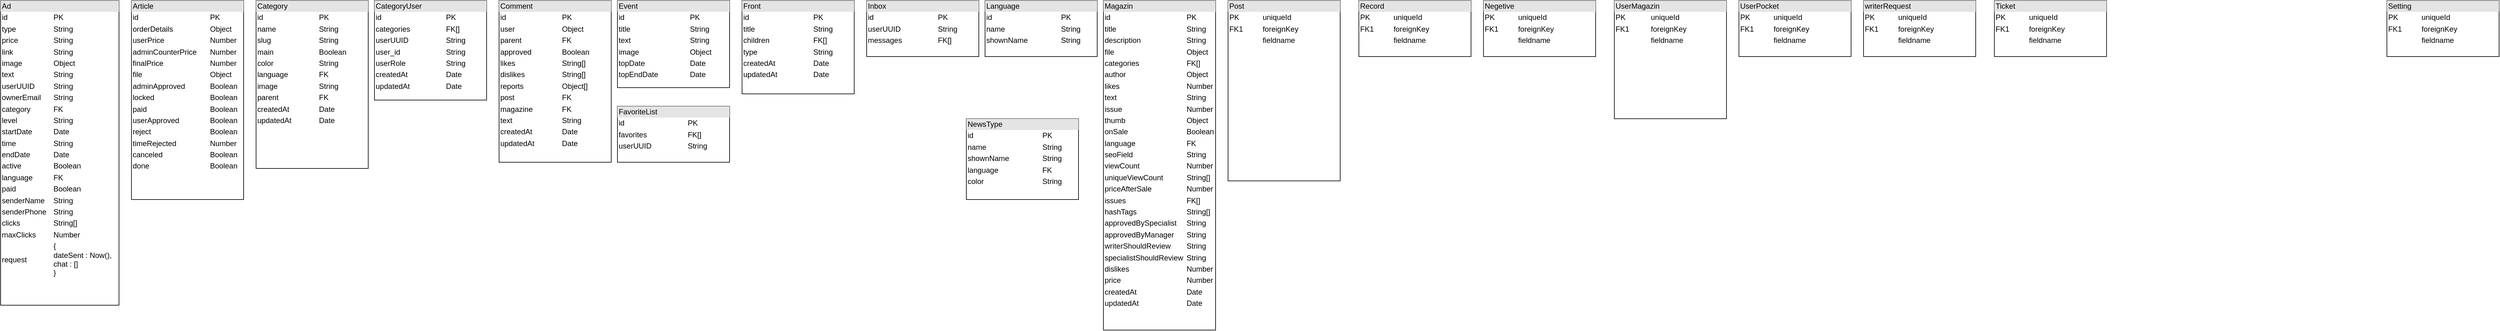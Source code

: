 <mxfile version="20.2.4" type="github">
  <diagram name="Page-1" id="2ca16b54-16f6-2749-3443-fa8db7711227">
    <mxGraphModel dx="512" dy="572" grid="1" gridSize="10" guides="1" tooltips="1" connect="1" arrows="1" fold="1" page="1" pageScale="1" pageWidth="1100" pageHeight="850" background="none" math="0" shadow="0">
      <root>
        <mxCell id="0" />
        <mxCell id="1" parent="0" />
        <mxCell id="4CwWQmx-gUoEC6w-X295-22" value="&lt;div style=&quot;box-sizing:border-box;width:100%;background:#e4e4e4;padding:2px;&quot;&gt;Ad&lt;/div&gt;&lt;table style=&quot;width:100%;font-size:1em;&quot; cellpadding=&quot;2&quot; cellspacing=&quot;0&quot;&gt;&lt;tbody&gt;&lt;tr&gt;&lt;td&gt;id&lt;/td&gt;&lt;td&gt;PK&lt;/td&gt;&lt;/tr&gt;&lt;tr&gt;&lt;td&gt;type&lt;br&gt;&lt;/td&gt;&lt;td&gt;String&lt;br&gt;&lt;/td&gt;&lt;/tr&gt;&lt;tr&gt;&lt;td&gt;price&lt;/td&gt;&lt;td&gt;String&lt;/td&gt;&lt;/tr&gt;&lt;tr&gt;&lt;td&gt;link&lt;/td&gt;&lt;td&gt;String&lt;/td&gt;&lt;/tr&gt;&lt;tr&gt;&lt;td&gt;image&lt;/td&gt;&lt;td&gt;Object&lt;/td&gt;&lt;/tr&gt;&lt;tr&gt;&lt;td&gt;text&lt;/td&gt;&lt;td&gt;String&lt;/td&gt;&lt;/tr&gt;&lt;tr&gt;&lt;td&gt;userUUID&lt;/td&gt;&lt;td&gt;String&lt;/td&gt;&lt;/tr&gt;&lt;tr&gt;&lt;td&gt;ownerEmail&lt;/td&gt;&lt;td&gt;String&lt;/td&gt;&lt;/tr&gt;&lt;tr&gt;&lt;td&gt;category&lt;/td&gt;&lt;td&gt;FK&lt;/td&gt;&lt;/tr&gt;&lt;tr&gt;&lt;td&gt;level&lt;/td&gt;&lt;td&gt;String&lt;/td&gt;&lt;/tr&gt;&lt;tr&gt;&lt;td&gt;startDate&lt;/td&gt;&lt;td&gt;Date&lt;/td&gt;&lt;/tr&gt;&lt;tr&gt;&lt;td&gt;time&lt;/td&gt;&lt;td&gt;String&lt;/td&gt;&lt;/tr&gt;&lt;tr&gt;&lt;td&gt;endDate&lt;/td&gt;&lt;td&gt;Date&lt;/td&gt;&lt;/tr&gt;&lt;tr&gt;&lt;td&gt;active&lt;/td&gt;&lt;td&gt;Boolean&lt;/td&gt;&lt;/tr&gt;&lt;tr&gt;&lt;td&gt;language&lt;/td&gt;&lt;td&gt;FK&lt;/td&gt;&lt;/tr&gt;&lt;tr&gt;&lt;td&gt;paid&lt;/td&gt;&lt;td&gt;Boolean&lt;/td&gt;&lt;/tr&gt;&lt;tr&gt;&lt;td&gt;senderName&lt;/td&gt;&lt;td&gt;String&lt;/td&gt;&lt;/tr&gt;&lt;tr&gt;&lt;td&gt;senderPhone&lt;/td&gt;&lt;td&gt;String&lt;/td&gt;&lt;/tr&gt;&lt;tr&gt;&lt;td&gt;clicks&lt;/td&gt;&lt;td&gt;String[]&lt;/td&gt;&lt;/tr&gt;&lt;tr&gt;&lt;td&gt;maxClicks&lt;/td&gt;&lt;td&gt;Number&lt;/td&gt;&lt;/tr&gt;&lt;tr&gt;&lt;td&gt;request&lt;/td&gt;&lt;td&gt;{&lt;br&gt;dateSent : Now(),&lt;br&gt;chat : []&lt;br&gt;}&lt;/td&gt;&lt;/tr&gt;&lt;tr&gt;&lt;td&gt;&lt;br&gt;&lt;/td&gt;&lt;td&gt;&lt;br&gt;&lt;/td&gt;&lt;/tr&gt;&lt;/tbody&gt;&lt;/table&gt;" style="verticalAlign=top;align=left;overflow=fill;html=1;strokeWidth=1;" parent="1" vertex="1">
          <mxGeometry x="10" y="110" width="190" height="490" as="geometry" />
        </mxCell>
        <mxCell id="4CwWQmx-gUoEC6w-X295-3" value="&lt;div style=&quot;box-sizing:border-box;width:100%;background:#e4e4e4;padding:2px;&quot;&gt;Article&lt;/div&gt;&lt;table style=&quot;width:100%;font-size:1em;&quot; cellpadding=&quot;2&quot; cellspacing=&quot;0&quot;&gt;&lt;tbody&gt;&lt;tr&gt;&lt;td&gt;id&lt;/td&gt;&lt;td&gt;PK&lt;/td&gt;&lt;/tr&gt;&lt;tr&gt;&lt;td&gt;orderDetails&lt;/td&gt;&lt;td&gt;Object&lt;/td&gt;&lt;/tr&gt;&lt;tr&gt;&lt;td&gt;userPrice&lt;/td&gt;&lt;td&gt;Number&lt;/td&gt;&lt;/tr&gt;&lt;tr&gt;&lt;td&gt;adminCounterPrice&lt;/td&gt;&lt;td&gt;Number&lt;/td&gt;&lt;/tr&gt;&lt;tr&gt;&lt;td&gt;finalPrice&lt;/td&gt;&lt;td&gt;Number&lt;/td&gt;&lt;/tr&gt;&lt;tr&gt;&lt;td&gt;file&lt;/td&gt;&lt;td&gt;Object&lt;/td&gt;&lt;/tr&gt;&lt;tr&gt;&lt;td&gt;adminApproved&lt;/td&gt;&lt;td&gt;Boolean&lt;/td&gt;&lt;/tr&gt;&lt;tr&gt;&lt;td&gt;locked&lt;/td&gt;&lt;td&gt;Boolean&lt;/td&gt;&lt;/tr&gt;&lt;tr&gt;&lt;td&gt;paid&lt;/td&gt;&lt;td&gt;Boolean&lt;/td&gt;&lt;/tr&gt;&lt;tr&gt;&lt;td&gt;userApproved&lt;/td&gt;&lt;td&gt;Boolean&lt;/td&gt;&lt;/tr&gt;&lt;tr&gt;&lt;td&gt;reject&lt;/td&gt;&lt;td&gt;Boolean&lt;/td&gt;&lt;/tr&gt;&lt;tr&gt;&lt;td&gt;timeRejected&lt;/td&gt;&lt;td&gt;Number&lt;/td&gt;&lt;/tr&gt;&lt;tr&gt;&lt;td&gt;canceled&lt;/td&gt;&lt;td&gt;Boolean&lt;/td&gt;&lt;/tr&gt;&lt;tr&gt;&lt;td&gt;done&lt;/td&gt;&lt;td&gt;Boolean&lt;/td&gt;&lt;/tr&gt;&lt;/tbody&gt;&lt;/table&gt;" style="verticalAlign=top;align=left;overflow=fill;html=1;" parent="1" vertex="1">
          <mxGeometry x="220" y="110" width="180" height="320" as="geometry" />
        </mxCell>
        <mxCell id="4CwWQmx-gUoEC6w-X295-4" value="&lt;div style=&quot;box-sizing:border-box;width:100%;background:#e4e4e4;padding:2px;&quot;&gt;Category&lt;/div&gt;&lt;table style=&quot;width:100%;font-size:1em;&quot; cellpadding=&quot;2&quot; cellspacing=&quot;0&quot;&gt;&lt;tbody&gt;&lt;tr&gt;&lt;td&gt;id&lt;/td&gt;&lt;td&gt;PK&lt;/td&gt;&lt;/tr&gt;&lt;tr&gt;&lt;td&gt;name&lt;/td&gt;&lt;td&gt;String&lt;/td&gt;&lt;/tr&gt;&lt;tr&gt;&lt;td&gt;slug&lt;/td&gt;&lt;td&gt;String&lt;/td&gt;&lt;/tr&gt;&lt;tr&gt;&lt;td&gt;main&lt;/td&gt;&lt;td&gt;Boolean&lt;/td&gt;&lt;/tr&gt;&lt;tr&gt;&lt;td&gt;color&lt;/td&gt;&lt;td&gt;String&lt;/td&gt;&lt;/tr&gt;&lt;tr&gt;&lt;td&gt;language&lt;/td&gt;&lt;td&gt;FK&lt;/td&gt;&lt;/tr&gt;&lt;tr&gt;&lt;td&gt;image&lt;/td&gt;&lt;td&gt;String&lt;/td&gt;&lt;/tr&gt;&lt;tr&gt;&lt;td&gt;parent&lt;/td&gt;&lt;td&gt;FK&lt;/td&gt;&lt;/tr&gt;&lt;tr&gt;&lt;td&gt;createdAt&lt;/td&gt;&lt;td&gt;Date&lt;/td&gt;&lt;/tr&gt;&lt;tr&gt;&lt;td&gt;updatedAt&lt;/td&gt;&lt;td&gt;Date&lt;/td&gt;&lt;/tr&gt;&lt;/tbody&gt;&lt;/table&gt;" style="verticalAlign=top;align=left;overflow=fill;html=1;" parent="1" vertex="1">
          <mxGeometry x="420" y="110" width="180" height="270" as="geometry" />
        </mxCell>
        <mxCell id="4CwWQmx-gUoEC6w-X295-7" value="&lt;div style=&quot;box-sizing:border-box;width:100%;background:#e4e4e4;padding:2px;&quot;&gt;FavoriteList&lt;/div&gt;&lt;table style=&quot;width:100%;font-size:1em;&quot; cellpadding=&quot;2&quot; cellspacing=&quot;0&quot;&gt;&lt;tbody&gt;&lt;tr&gt;&lt;td&gt;id&lt;/td&gt;&lt;td&gt;PK&lt;/td&gt;&lt;/tr&gt;&lt;tr&gt;&lt;td&gt;favorites&lt;/td&gt;&lt;td&gt;FK[]&lt;br&gt;&lt;/td&gt;&lt;/tr&gt;&lt;tr&gt;&lt;td&gt;userUUID&lt;/td&gt;&lt;td&gt;String&lt;/td&gt;&lt;/tr&gt;&lt;/tbody&gt;&lt;/table&gt;" style="verticalAlign=top;align=left;overflow=fill;html=1;" parent="1" vertex="1">
          <mxGeometry x="1000" y="280" width="180" height="90" as="geometry" />
        </mxCell>
        <mxCell id="4CwWQmx-gUoEC6w-X295-10" value="&lt;div style=&quot;box-sizing:border-box;width:100%;background:#e4e4e4;padding:2px;&quot;&gt;Inbox&lt;/div&gt;&lt;table style=&quot;width:100%;font-size:1em;&quot; cellpadding=&quot;2&quot; cellspacing=&quot;0&quot;&gt;&lt;tbody&gt;&lt;tr&gt;&lt;td&gt;id&lt;/td&gt;&lt;td&gt;PK&lt;/td&gt;&lt;/tr&gt;&lt;tr&gt;&lt;td&gt;userUUID&lt;/td&gt;&lt;td&gt;String&lt;/td&gt;&lt;/tr&gt;&lt;tr&gt;&lt;td&gt;messages&lt;/td&gt;&lt;td&gt;FK[]&lt;/td&gt;&lt;/tr&gt;&lt;/tbody&gt;&lt;/table&gt;" style="verticalAlign=top;align=left;overflow=fill;html=1;" parent="1" vertex="1">
          <mxGeometry x="1400" y="110" width="180" height="90" as="geometry" />
        </mxCell>
        <mxCell id="4CwWQmx-gUoEC6w-X295-11" value="&lt;div style=&quot;box-sizing:border-box;width:100%;background:#e4e4e4;padding:2px;&quot;&gt;Magazin&lt;/div&gt;&lt;table style=&quot;width:100%;font-size:1em;&quot; cellpadding=&quot;2&quot; cellspacing=&quot;0&quot;&gt;&lt;tbody&gt;&lt;tr&gt;&lt;td&gt;id&lt;/td&gt;&lt;td&gt;PK&lt;/td&gt;&lt;/tr&gt;&lt;tr&gt;&lt;td&gt;title&lt;/td&gt;&lt;td&gt;String&lt;/td&gt;&lt;/tr&gt;&lt;tr&gt;&lt;td&gt;description&lt;/td&gt;&lt;td&gt;String&lt;/td&gt;&lt;/tr&gt;&lt;tr&gt;&lt;td&gt;file&lt;/td&gt;&lt;td&gt;Object&lt;/td&gt;&lt;/tr&gt;&lt;tr&gt;&lt;td&gt;categories&lt;/td&gt;&lt;td&gt;FK[]&lt;/td&gt;&lt;/tr&gt;&lt;tr&gt;&lt;td&gt;author&lt;/td&gt;&lt;td&gt;Object&lt;/td&gt;&lt;/tr&gt;&lt;tr&gt;&lt;td&gt;likes&lt;/td&gt;&lt;td&gt;Number&lt;/td&gt;&lt;/tr&gt;&lt;tr&gt;&lt;td&gt;text&lt;/td&gt;&lt;td&gt;String&lt;/td&gt;&lt;/tr&gt;&lt;tr&gt;&lt;td&gt;issue&lt;/td&gt;&lt;td&gt;Number&lt;/td&gt;&lt;/tr&gt;&lt;tr&gt;&lt;td&gt;thumb&lt;/td&gt;&lt;td&gt;Object&lt;/td&gt;&lt;/tr&gt;&lt;tr&gt;&lt;td&gt;onSale&lt;/td&gt;&lt;td&gt;Boolean&lt;/td&gt;&lt;/tr&gt;&lt;tr&gt;&lt;td&gt;language&lt;/td&gt;&lt;td&gt;FK&lt;/td&gt;&lt;/tr&gt;&lt;tr&gt;&lt;td&gt;seoField&lt;/td&gt;&lt;td&gt;String&lt;/td&gt;&lt;/tr&gt;&lt;tr&gt;&lt;td&gt;viewCount&lt;/td&gt;&lt;td&gt;Number&lt;/td&gt;&lt;/tr&gt;&lt;tr&gt;&lt;td&gt;uniqueViewCount&lt;/td&gt;&lt;td&gt;String[]&lt;/td&gt;&lt;/tr&gt;&lt;tr&gt;&lt;td&gt;priceAfterSale&lt;/td&gt;&lt;td&gt;Number&lt;/td&gt;&lt;/tr&gt;&lt;tr&gt;&lt;td&gt;issues&lt;/td&gt;&lt;td&gt;FK[]&lt;/td&gt;&lt;/tr&gt;&lt;tr&gt;&lt;td&gt;hashTags&lt;/td&gt;&lt;td&gt;String[]&lt;/td&gt;&lt;/tr&gt;&lt;tr&gt;&lt;td&gt;approvedBySpecialist&lt;/td&gt;&lt;td&gt;String&lt;/td&gt;&lt;/tr&gt;&lt;tr&gt;&lt;td&gt;approvedByManager&lt;/td&gt;&lt;td&gt;String&lt;/td&gt;&lt;/tr&gt;&lt;tr&gt;&lt;td&gt;writerShouldReview&lt;/td&gt;&lt;td&gt;String&lt;/td&gt;&lt;/tr&gt;&lt;tr&gt;&lt;td&gt;specialistShouldReview&lt;/td&gt;&lt;td&gt;String&lt;/td&gt;&lt;/tr&gt;&lt;tr&gt;&lt;td&gt;dislikes&lt;/td&gt;&lt;td&gt;Number&lt;/td&gt;&lt;/tr&gt;&lt;tr&gt;&lt;td&gt;price&lt;/td&gt;&lt;td&gt;Number&lt;/td&gt;&lt;/tr&gt;&lt;tr&gt;&lt;td&gt;createdAt&lt;/td&gt;&lt;td&gt;Date&lt;/td&gt;&lt;/tr&gt;&lt;tr&gt;&lt;td&gt;updatedAt&lt;/td&gt;&lt;td&gt;Date&lt;/td&gt;&lt;/tr&gt;&lt;/tbody&gt;&lt;/table&gt;" style="verticalAlign=top;align=left;overflow=fill;html=1;" parent="1" vertex="1">
          <mxGeometry x="1780" y="110" width="180" height="530" as="geometry" />
        </mxCell>
        <mxCell id="4CwWQmx-gUoEC6w-X295-12" value="&lt;div style=&quot;box-sizing:border-box;width:100%;background:#e4e4e4;padding:2px;&quot;&gt;Language&lt;/div&gt;&lt;table style=&quot;width:100%;font-size:1em;&quot; cellpadding=&quot;2&quot; cellspacing=&quot;0&quot;&gt;&lt;tbody&gt;&lt;tr&gt;&lt;td&gt;id&lt;/td&gt;&lt;td&gt;PK&lt;/td&gt;&lt;/tr&gt;&lt;tr&gt;&lt;td&gt;name&lt;/td&gt;&lt;td&gt;String&lt;/td&gt;&lt;/tr&gt;&lt;tr&gt;&lt;td&gt;shownName&lt;/td&gt;&lt;td&gt;String&lt;/td&gt;&lt;/tr&gt;&lt;/tbody&gt;&lt;/table&gt;" style="verticalAlign=top;align=left;overflow=fill;html=1;" parent="1" vertex="1">
          <mxGeometry x="1590" y="110" width="180" height="90" as="geometry" />
        </mxCell>
        <mxCell id="4CwWQmx-gUoEC6w-X295-13" value="&lt;div style=&quot;box-sizing:border-box;width:100%;background:#e4e4e4;padding:2px;&quot;&gt;Record&lt;/div&gt;&lt;table style=&quot;width:100%;font-size:1em;&quot; cellpadding=&quot;2&quot; cellspacing=&quot;0&quot;&gt;&lt;tbody&gt;&lt;tr&gt;&lt;td&gt;PK&lt;/td&gt;&lt;td&gt;uniqueId&lt;/td&gt;&lt;/tr&gt;&lt;tr&gt;&lt;td&gt;FK1&lt;/td&gt;&lt;td&gt;foreignKey&lt;/td&gt;&lt;/tr&gt;&lt;tr&gt;&lt;td&gt;&lt;/td&gt;&lt;td&gt;fieldname&lt;/td&gt;&lt;/tr&gt;&lt;/tbody&gt;&lt;/table&gt;" style="verticalAlign=top;align=left;overflow=fill;html=1;" parent="1" vertex="1">
          <mxGeometry x="2190" y="110" width="180" height="90" as="geometry" />
        </mxCell>
        <mxCell id="4CwWQmx-gUoEC6w-X295-14" value="&lt;div style=&quot;box-sizing:border-box;width:100%;background:#e4e4e4;padding:2px;&quot;&gt;NewsType&lt;/div&gt;&lt;table style=&quot;width:100%;font-size:1em;&quot; cellpadding=&quot;2&quot; cellspacing=&quot;0&quot;&gt;&lt;tbody&gt;&lt;tr&gt;&lt;td&gt;id&lt;/td&gt;&lt;td&gt;PK&lt;/td&gt;&lt;/tr&gt;&lt;tr&gt;&lt;td&gt;name&lt;/td&gt;&lt;td&gt;String&lt;/td&gt;&lt;/tr&gt;&lt;tr&gt;&lt;td&gt;shownName&lt;/td&gt;&lt;td&gt;String&lt;br&gt;&lt;/td&gt;&lt;/tr&gt;&lt;tr&gt;&lt;td&gt;language&lt;/td&gt;&lt;td&gt;FK&lt;/td&gt;&lt;/tr&gt;&lt;tr&gt;&lt;td&gt;color&lt;/td&gt;&lt;td&gt;String&lt;/td&gt;&lt;/tr&gt;&lt;/tbody&gt;&lt;/table&gt;" style="verticalAlign=top;align=left;overflow=fill;html=1;" parent="1" vertex="1">
          <mxGeometry x="1560" y="300" width="180" height="130" as="geometry" />
        </mxCell>
        <mxCell id="4CwWQmx-gUoEC6w-X295-15" value="&lt;div style=&quot;box-sizing:border-box;width:100%;background:#e4e4e4;padding:2px;&quot;&gt;Negetive&lt;/div&gt;&lt;table style=&quot;width:100%;font-size:1em;&quot; cellpadding=&quot;2&quot; cellspacing=&quot;0&quot;&gt;&lt;tbody&gt;&lt;tr&gt;&lt;td&gt;PK&lt;/td&gt;&lt;td&gt;uniqueId&lt;/td&gt;&lt;/tr&gt;&lt;tr&gt;&lt;td&gt;FK1&lt;/td&gt;&lt;td&gt;foreignKey&lt;/td&gt;&lt;/tr&gt;&lt;tr&gt;&lt;td&gt;&lt;/td&gt;&lt;td&gt;fieldname&lt;/td&gt;&lt;/tr&gt;&lt;/tbody&gt;&lt;/table&gt;" style="verticalAlign=top;align=left;overflow=fill;html=1;" parent="1" vertex="1">
          <mxGeometry x="2390" y="110" width="180" height="90" as="geometry" />
        </mxCell>
        <mxCell id="4CwWQmx-gUoEC6w-X295-16" value="&lt;div style=&quot;box-sizing:border-box;width:100%;background:#e4e4e4;padding:2px;&quot;&gt;writerRequest&lt;/div&gt;&lt;table style=&quot;width:100%;font-size:1em;&quot; cellpadding=&quot;2&quot; cellspacing=&quot;0&quot;&gt;&lt;tbody&gt;&lt;tr&gt;&lt;td&gt;PK&lt;/td&gt;&lt;td&gt;uniqueId&lt;/td&gt;&lt;/tr&gt;&lt;tr&gt;&lt;td&gt;FK1&lt;/td&gt;&lt;td&gt;foreignKey&lt;/td&gt;&lt;/tr&gt;&lt;tr&gt;&lt;td&gt;&lt;/td&gt;&lt;td&gt;fieldname&lt;/td&gt;&lt;/tr&gt;&lt;/tbody&gt;&lt;/table&gt;" style="verticalAlign=top;align=left;overflow=fill;html=1;" parent="1" vertex="1">
          <mxGeometry x="3000" y="110" width="180" height="90" as="geometry" />
        </mxCell>
        <mxCell id="4CwWQmx-gUoEC6w-X295-17" value="&lt;div style=&quot;box-sizing:border-box;width:100%;background:#e4e4e4;padding:2px;&quot;&gt;UserPocket&lt;/div&gt;&lt;table style=&quot;width:100%;font-size:1em;&quot; cellpadding=&quot;2&quot; cellspacing=&quot;0&quot;&gt;&lt;tbody&gt;&lt;tr&gt;&lt;td&gt;PK&lt;/td&gt;&lt;td&gt;uniqueId&lt;/td&gt;&lt;/tr&gt;&lt;tr&gt;&lt;td&gt;FK1&lt;/td&gt;&lt;td&gt;foreignKey&lt;/td&gt;&lt;/tr&gt;&lt;tr&gt;&lt;td&gt;&lt;/td&gt;&lt;td&gt;fieldname&lt;/td&gt;&lt;/tr&gt;&lt;/tbody&gt;&lt;/table&gt;" style="verticalAlign=top;align=left;overflow=fill;html=1;" parent="1" vertex="1">
          <mxGeometry x="2800" y="110" width="180" height="90" as="geometry" />
        </mxCell>
        <mxCell id="4CwWQmx-gUoEC6w-X295-18" value="&lt;div style=&quot;box-sizing:border-box;width:100%;background:#e4e4e4;padding:2px;&quot;&gt;Post&lt;/div&gt;&lt;table style=&quot;width:100%;font-size:1em;&quot; cellpadding=&quot;2&quot; cellspacing=&quot;0&quot;&gt;&lt;tbody&gt;&lt;tr&gt;&lt;td&gt;PK&lt;/td&gt;&lt;td&gt;uniqueId&lt;/td&gt;&lt;/tr&gt;&lt;tr&gt;&lt;td&gt;FK1&lt;/td&gt;&lt;td&gt;foreignKey&lt;/td&gt;&lt;/tr&gt;&lt;tr&gt;&lt;td&gt;&lt;/td&gt;&lt;td&gt;fieldname&lt;/td&gt;&lt;/tr&gt;&lt;/tbody&gt;&lt;/table&gt;" style="verticalAlign=top;align=left;overflow=fill;html=1;" parent="1" vertex="1">
          <mxGeometry x="1980" y="110" width="180" height="290" as="geometry" />
        </mxCell>
        <mxCell id="4CwWQmx-gUoEC6w-X295-19" value="&lt;div style=&quot;box-sizing:border-box;width:100%;background:#e4e4e4;padding:2px;&quot;&gt;UserMagazin&lt;/div&gt;&lt;table style=&quot;width:100%;font-size:1em;&quot; cellpadding=&quot;2&quot; cellspacing=&quot;0&quot;&gt;&lt;tbody&gt;&lt;tr&gt;&lt;td&gt;PK&lt;/td&gt;&lt;td&gt;&lt;br&gt;&lt;/td&gt;&lt;td&gt;uniqueId&lt;/td&gt;&lt;td&gt;&lt;br&gt;&lt;/td&gt;&lt;/tr&gt;&lt;tr&gt;&lt;td&gt;FK1&lt;/td&gt;&lt;td&gt;&lt;br&gt;&lt;/td&gt;&lt;td&gt;foreignKey&lt;/td&gt;&lt;td&gt;&lt;br&gt;&lt;/td&gt;&lt;/tr&gt;&lt;tr&gt;&lt;td&gt;&lt;br&gt;&lt;/td&gt;&lt;td&gt;&lt;br&gt;&lt;/td&gt;&lt;td&gt;fieldname&lt;br&gt;&lt;/td&gt;&lt;td&gt;&lt;br&gt;&lt;/td&gt;&lt;/tr&gt;&lt;tr&gt;&lt;td&gt;&lt;br&gt;&lt;/td&gt;&lt;td&gt;&lt;br&gt;&lt;/td&gt;&lt;td&gt;&lt;br&gt;&lt;/td&gt;&lt;td&gt;&lt;br&gt;&lt;/td&gt;&lt;/tr&gt;&lt;tr&gt;&lt;td&gt;&lt;br&gt;&lt;/td&gt;&lt;td&gt;&lt;br&gt;&lt;/td&gt;&lt;td&gt;&lt;br&gt;&lt;/td&gt;&lt;td&gt;&lt;br&gt;&lt;/td&gt;&lt;/tr&gt;&lt;tr&gt;&lt;td&gt;&lt;br&gt;&lt;/td&gt;&lt;td&gt;&lt;br&gt;&lt;/td&gt;&lt;td&gt;&lt;br&gt;&lt;/td&gt;&lt;td&gt;&lt;br&gt;&lt;/td&gt;&lt;/tr&gt;&lt;tr&gt;&lt;td&gt;&lt;br&gt;&lt;/td&gt;&lt;td&gt;&lt;br&gt;&lt;/td&gt;&lt;td&gt;&lt;br&gt;&lt;/td&gt;&lt;td&gt;&lt;br&gt;&lt;/td&gt;&lt;/tr&gt;&lt;/tbody&gt;&lt;/table&gt;" style="verticalAlign=top;align=left;overflow=fill;html=1;" parent="1" vertex="1">
          <mxGeometry x="2600" y="110" width="180" height="190" as="geometry" />
        </mxCell>
        <mxCell id="4CwWQmx-gUoEC6w-X295-20" value="&lt;div style=&quot;box-sizing:border-box;width:100%;background:#e4e4e4;padding:2px;&quot;&gt;Ticket&lt;/div&gt;&lt;table style=&quot;width:100%;font-size:1em;&quot; cellpadding=&quot;2&quot; cellspacing=&quot;0&quot;&gt;&lt;tbody&gt;&lt;tr&gt;&lt;td&gt;PK&lt;/td&gt;&lt;td&gt;uniqueId&lt;/td&gt;&lt;/tr&gt;&lt;tr&gt;&lt;td&gt;FK1&lt;/td&gt;&lt;td&gt;foreignKey&lt;/td&gt;&lt;/tr&gt;&lt;tr&gt;&lt;td&gt;&lt;/td&gt;&lt;td&gt;fieldname&lt;/td&gt;&lt;/tr&gt;&lt;/tbody&gt;&lt;/table&gt;" style="verticalAlign=top;align=left;overflow=fill;html=1;" parent="1" vertex="1">
          <mxGeometry x="3210" y="110" width="180" height="90" as="geometry" />
        </mxCell>
        <mxCell id="4CwWQmx-gUoEC6w-X295-21" value="&lt;div style=&quot;box-sizing:border-box;width:100%;background:#e4e4e4;padding:2px;&quot;&gt;Setting&lt;/div&gt;&lt;table style=&quot;width:100%;font-size:1em;&quot; cellpadding=&quot;2&quot; cellspacing=&quot;0&quot;&gt;&lt;tbody&gt;&lt;tr&gt;&lt;td&gt;PK&lt;/td&gt;&lt;td&gt;uniqueId&lt;/td&gt;&lt;/tr&gt;&lt;tr&gt;&lt;td&gt;FK1&lt;/td&gt;&lt;td&gt;foreignKey&lt;/td&gt;&lt;/tr&gt;&lt;tr&gt;&lt;td&gt;&lt;/td&gt;&lt;td&gt;fieldname&lt;/td&gt;&lt;/tr&gt;&lt;/tbody&gt;&lt;/table&gt;" style="verticalAlign=top;align=left;overflow=fill;html=1;" parent="1" vertex="1">
          <mxGeometry x="3840" y="110" width="180" height="90" as="geometry" />
        </mxCell>
        <mxCell id="4CwWQmx-gUoEC6w-X295-23" value="&lt;div style=&quot;box-sizing:border-box;width:100%;background:#e4e4e4;padding:2px;&quot;&gt;Front&lt;/div&gt;&lt;table style=&quot;width:100%;font-size:1em;&quot; cellpadding=&quot;2&quot; cellspacing=&quot;0&quot;&gt;&lt;tbody&gt;&lt;tr&gt;&lt;td&gt;id&lt;/td&gt;&lt;td&gt;PK&lt;/td&gt;&lt;/tr&gt;&lt;tr&gt;&lt;td&gt;title&lt;/td&gt;&lt;td&gt;String&lt;/td&gt;&lt;/tr&gt;&lt;tr&gt;&lt;td&gt;children&lt;/td&gt;&lt;td&gt;FK[]&lt;/td&gt;&lt;/tr&gt;&lt;tr&gt;&lt;td&gt;type&lt;/td&gt;&lt;td&gt;String&lt;/td&gt;&lt;/tr&gt;&lt;tr&gt;&lt;td&gt;createdAt&lt;/td&gt;&lt;td&gt;Date&lt;/td&gt;&lt;/tr&gt;&lt;tr&gt;&lt;td&gt;updatedAt&lt;/td&gt;&lt;td&gt;Date&lt;/td&gt;&lt;/tr&gt;&lt;/tbody&gt;&lt;/table&gt;" style="verticalAlign=top;align=left;overflow=fill;html=1;" parent="1" vertex="1">
          <mxGeometry x="1200" y="110" width="180" height="150" as="geometry" />
        </mxCell>
        <mxCell id="4CwWQmx-gUoEC6w-X295-24" value="&lt;div style=&quot;box-sizing:border-box;width:100%;background:#e4e4e4;padding:2px;&quot;&gt;Event&lt;/div&gt;&lt;table style=&quot;width:100%;font-size:1em;&quot; cellpadding=&quot;2&quot; cellspacing=&quot;0&quot;&gt;&lt;tbody&gt;&lt;tr&gt;&lt;td&gt;id&lt;/td&gt;&lt;td&gt;PK&lt;/td&gt;&lt;/tr&gt;&lt;tr&gt;&lt;td&gt;title&lt;/td&gt;&lt;td&gt;String&lt;/td&gt;&lt;/tr&gt;&lt;tr&gt;&lt;td&gt;text&lt;/td&gt;&lt;td&gt;String&lt;/td&gt;&lt;/tr&gt;&lt;tr&gt;&lt;td&gt;image&lt;/td&gt;&lt;td&gt;Object&lt;/td&gt;&lt;/tr&gt;&lt;tr&gt;&lt;td&gt;topDate&lt;/td&gt;&lt;td&gt;Date&lt;/td&gt;&lt;/tr&gt;&lt;tr&gt;&lt;td&gt;topEndDate&lt;/td&gt;&lt;td&gt;Date&lt;/td&gt;&lt;/tr&gt;&lt;/tbody&gt;&lt;/table&gt;" style="verticalAlign=top;align=left;overflow=fill;html=1;" parent="1" vertex="1">
          <mxGeometry x="1000" y="110" width="180" height="140" as="geometry" />
        </mxCell>
        <mxCell id="4CwWQmx-gUoEC6w-X295-25" value="&lt;div style=&quot;box-sizing:border-box;width:100%;background:#e4e4e4;padding:2px;&quot;&gt;Comment&lt;/div&gt;&lt;table style=&quot;width:100%;font-size:1em;&quot; cellpadding=&quot;2&quot; cellspacing=&quot;0&quot;&gt;&lt;tbody&gt;&lt;tr&gt;&lt;td&gt;id&lt;/td&gt;&lt;td&gt;PK&lt;/td&gt;&lt;/tr&gt;&lt;tr&gt;&lt;td&gt;user&lt;/td&gt;&lt;td&gt;Object&lt;/td&gt;&lt;/tr&gt;&lt;tr&gt;&lt;td&gt;parent&lt;/td&gt;&lt;td&gt;FK&lt;/td&gt;&lt;/tr&gt;&lt;tr&gt;&lt;td&gt;approved&lt;/td&gt;&lt;td&gt;Boolean&lt;/td&gt;&lt;/tr&gt;&lt;tr&gt;&lt;td&gt;likes&lt;/td&gt;&lt;td&gt;String[]&lt;/td&gt;&lt;/tr&gt;&lt;tr&gt;&lt;td&gt;dislikes&lt;/td&gt;&lt;td&gt;String[]&lt;/td&gt;&lt;/tr&gt;&lt;tr&gt;&lt;td&gt;reports&lt;/td&gt;&lt;td&gt;Object[]&lt;/td&gt;&lt;/tr&gt;&lt;tr&gt;&lt;td&gt;post&lt;/td&gt;&lt;td&gt;FK&lt;/td&gt;&lt;/tr&gt;&lt;tr&gt;&lt;td&gt;magazine&lt;/td&gt;&lt;td&gt;FK&lt;/td&gt;&lt;/tr&gt;&lt;tr&gt;&lt;td&gt;text&lt;/td&gt;&lt;td&gt;String&lt;/td&gt;&lt;/tr&gt;&lt;tr&gt;&lt;td&gt;createdAt&lt;/td&gt;&lt;td&gt;Date&lt;/td&gt;&lt;/tr&gt;&lt;tr&gt;&lt;td&gt;updatedAt&lt;/td&gt;&lt;td&gt;Date&lt;/td&gt;&lt;/tr&gt;&lt;/tbody&gt;&lt;/table&gt;" style="verticalAlign=top;align=left;overflow=fill;html=1;" parent="1" vertex="1">
          <mxGeometry x="810" y="110" width="180" height="260" as="geometry" />
        </mxCell>
        <mxCell id="4CwWQmx-gUoEC6w-X295-26" value="&lt;div style=&quot;box-sizing:border-box;width:100%;background:#e4e4e4;padding:2px;&quot;&gt;CategoryUser&lt;/div&gt;&lt;table style=&quot;width:100%;font-size:1em;&quot; cellpadding=&quot;2&quot; cellspacing=&quot;0&quot;&gt;&lt;tbody&gt;&lt;tr&gt;&lt;td&gt;id&lt;/td&gt;&lt;td&gt;PK&lt;/td&gt;&lt;/tr&gt;&lt;tr&gt;&lt;td&gt;categories&lt;/td&gt;&lt;td&gt;FK[]&lt;/td&gt;&lt;/tr&gt;&lt;tr&gt;&lt;td&gt;userUUID&lt;/td&gt;&lt;td&gt;String&lt;/td&gt;&lt;/tr&gt;&lt;tr&gt;&lt;td&gt;user_id&lt;/td&gt;&lt;td&gt;String&lt;/td&gt;&lt;/tr&gt;&lt;tr&gt;&lt;td&gt;userRole&lt;/td&gt;&lt;td&gt;String&lt;/td&gt;&lt;/tr&gt;&lt;tr&gt;&lt;td&gt;createdAt&lt;/td&gt;&lt;td&gt;Date&lt;/td&gt;&lt;/tr&gt;&lt;tr&gt;&lt;td&gt;updatedAt&lt;/td&gt;&lt;td&gt;Date&lt;/td&gt;&lt;/tr&gt;&lt;/tbody&gt;&lt;/table&gt;" style="verticalAlign=top;align=left;overflow=fill;html=1;" parent="1" vertex="1">
          <mxGeometry x="610" y="110" width="180" height="160" as="geometry" />
        </mxCell>
      </root>
    </mxGraphModel>
  </diagram>
</mxfile>

